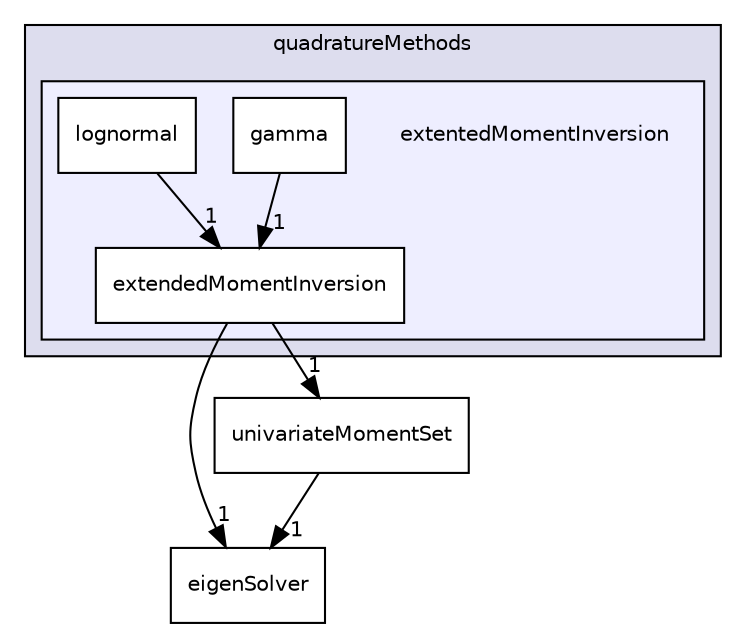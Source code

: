 digraph "/home/alberto/OpenFOAM-dev/albertop-dev/applications/development/OpenQBMM-dev/OpenQBMM-dev/src/quadratureMethods/extentedMomentInversion" {
  bgcolor=transparent;
  compound=true
  node [ fontsize="10", fontname="Helvetica"];
  edge [ labelfontsize="10", labelfontname="Helvetica"];
  subgraph clusterdir_e5e55741046256e9bd55bcdd3654ccb9 {
    graph [ bgcolor="#ddddee", pencolor="black", label="quadratureMethods" fontname="Helvetica", fontsize="10", URL="dir_e5e55741046256e9bd55bcdd3654ccb9.html"]
  subgraph clusterdir_84a87e5ee03d6eeda404f667b1da0232 {
    graph [ bgcolor="#eeeeff", pencolor="black", label="" URL="dir_84a87e5ee03d6eeda404f667b1da0232.html"];
    dir_84a87e5ee03d6eeda404f667b1da0232 [shape=plaintext label="extentedMomentInversion"];
    dir_58285a2582aa174f1d8cf6101e2f9b9d [shape=box label="extendedMomentInversion" color="black" fillcolor="white" style="filled" URL="dir_58285a2582aa174f1d8cf6101e2f9b9d.html"];
    dir_66283d25aeb6b66ef0102fbd122cc5f5 [shape=box label="gamma" color="black" fillcolor="white" style="filled" URL="dir_66283d25aeb6b66ef0102fbd122cc5f5.html"];
    dir_01c140839b8f04354a64f2a54cb9c4bf [shape=box label="lognormal" color="black" fillcolor="white" style="filled" URL="dir_01c140839b8f04354a64f2a54cb9c4bf.html"];
  }
  }
  dir_1140c78c6728b5733e418ec45eaef0bd [shape=box label="eigenSolver" URL="dir_1140c78c6728b5733e418ec45eaef0bd.html"];
  dir_7423af8eeb458c8e9e12074daec10d2d [shape=box label="univariateMomentSet" URL="dir_7423af8eeb458c8e9e12074daec10d2d.html"];
  dir_66283d25aeb6b66ef0102fbd122cc5f5->dir_58285a2582aa174f1d8cf6101e2f9b9d [headlabel="1", labeldistance=1.5 headhref="dir_000005_000004.html"];
  dir_7423af8eeb458c8e9e12074daec10d2d->dir_1140c78c6728b5733e418ec45eaef0bd [headlabel="1", labeldistance=1.5 headhref="dir_000044_000001.html"];
  dir_58285a2582aa174f1d8cf6101e2f9b9d->dir_1140c78c6728b5733e418ec45eaef0bd [headlabel="1", labeldistance=1.5 headhref="dir_000004_000001.html"];
  dir_58285a2582aa174f1d8cf6101e2f9b9d->dir_7423af8eeb458c8e9e12074daec10d2d [headlabel="1", labeldistance=1.5 headhref="dir_000004_000044.html"];
  dir_01c140839b8f04354a64f2a54cb9c4bf->dir_58285a2582aa174f1d8cf6101e2f9b9d [headlabel="1", labeldistance=1.5 headhref="dir_000006_000004.html"];
}
